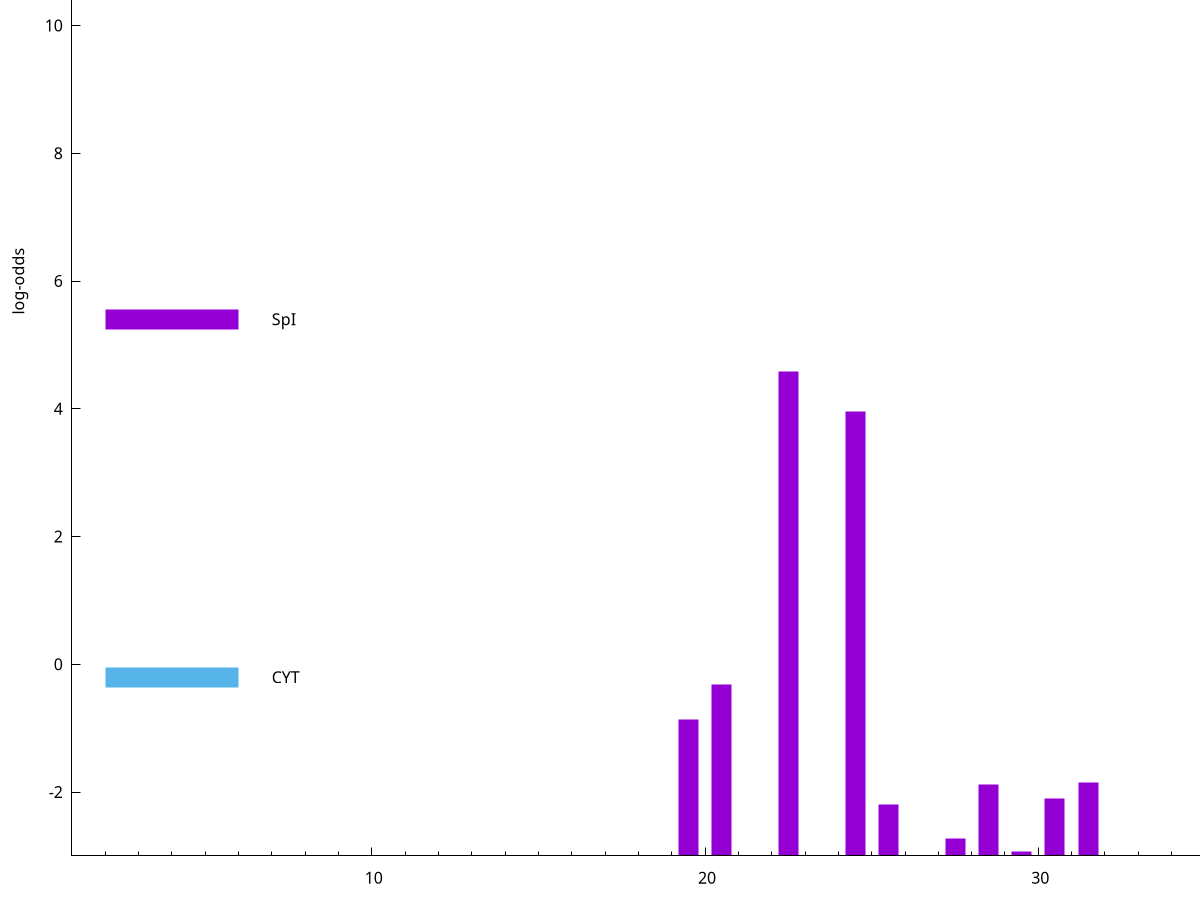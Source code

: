 set title "LipoP predictions for SRR4017925.gff"
set size 2., 1.4
set xrange [1:70] 
set mxtics 10
set yrange [-3:15]
set y2range [0:18]
set ylabel "log-odds"
set term postscript eps color solid "Helvetica" 30
set output "SRR4017925.gff28.eps"
set arrow from 2,11.0211 to 6,11.0211 nohead lt 4 lw 20
set label "TMH" at 7,11.0211
set arrow from 2,5.40146 to 6,5.40146 nohead lt 1 lw 20
set label "SpI" at 7,5.40146
set arrow from 2,-0.200913 to 6,-0.200913 nohead lt 3 lw 20
set label "CYT" at 7,-0.200913
set arrow from 2,11.0211 to 6,11.0211 nohead lt 4 lw 20
set label "TMH" at 7,11.0211
# NOTE: The scores below are the log-odds scores with the threshold
# NOTE: subtracted (a hack to make gnuplot make the histogram all
# NOTE: look nice).
plot "-" axes x1y2 title "" with impulses lt 1 lw 20
22.500000 7.577960
24.500000 6.961490
20.500000 2.680827
19.500000 2.130735
31.500000 1.155520
28.500000 1.123870
30.500000 0.897370
25.500000 0.799760
27.500000 0.279530
29.500000 0.070100
e
exit
